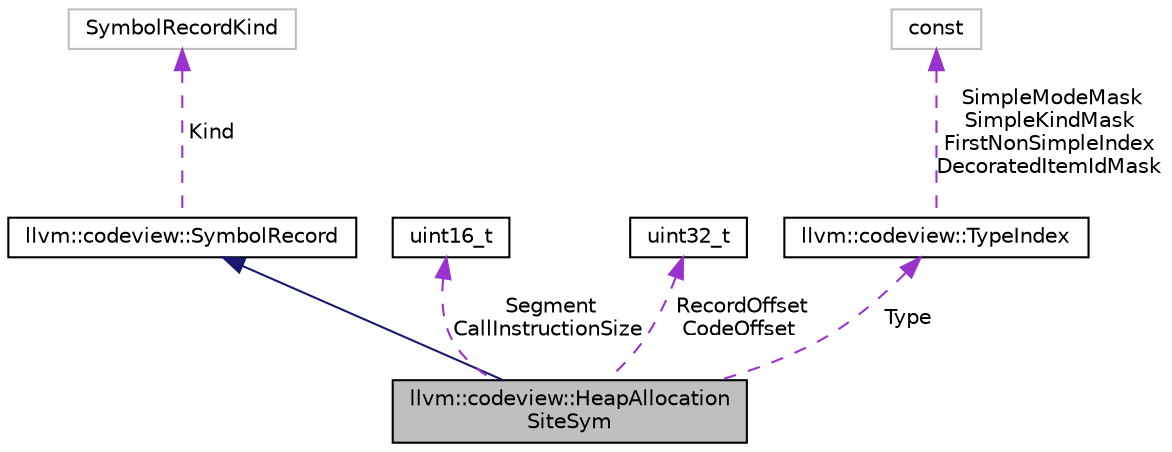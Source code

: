 digraph "llvm::codeview::HeapAllocationSiteSym"
{
 // LATEX_PDF_SIZE
  bgcolor="transparent";
  edge [fontname="Helvetica",fontsize="10",labelfontname="Helvetica",labelfontsize="10"];
  node [fontname="Helvetica",fontsize="10",shape=record];
  Node1 [label="llvm::codeview::HeapAllocation\lSiteSym",height=0.2,width=0.4,color="black", fillcolor="grey75", style="filled", fontcolor="black",tooltip=" "];
  Node2 -> Node1 [dir="back",color="midnightblue",fontsize="10",style="solid",fontname="Helvetica"];
  Node2 [label="llvm::codeview::SymbolRecord",height=0.2,width=0.4,color="black",URL="$classllvm_1_1codeview_1_1SymbolRecord.html",tooltip=" "];
  Node3 -> Node2 [dir="back",color="darkorchid3",fontsize="10",style="dashed",label=" Kind" ,fontname="Helvetica"];
  Node3 [label="SymbolRecordKind",height=0.2,width=0.4,color="grey75",tooltip=" "];
  Node4 -> Node1 [dir="back",color="darkorchid3",fontsize="10",style="dashed",label=" Segment\nCallInstructionSize" ,fontname="Helvetica"];
  Node4 [label="uint16_t",height=0.2,width=0.4,color="black",URL="$classuint16__t.html",tooltip=" "];
  Node5 -> Node1 [dir="back",color="darkorchid3",fontsize="10",style="dashed",label=" RecordOffset\nCodeOffset" ,fontname="Helvetica"];
  Node5 [label="uint32_t",height=0.2,width=0.4,color="black",URL="$classuint32__t.html",tooltip=" "];
  Node6 -> Node1 [dir="back",color="darkorchid3",fontsize="10",style="dashed",label=" Type" ,fontname="Helvetica"];
  Node6 [label="llvm::codeview::TypeIndex",height=0.2,width=0.4,color="black",URL="$classllvm_1_1codeview_1_1TypeIndex.html",tooltip="A 32-bit type reference."];
  Node7 -> Node6 [dir="back",color="darkorchid3",fontsize="10",style="dashed",label=" SimpleModeMask\nSimpleKindMask\nFirstNonSimpleIndex\nDecoratedItemIdMask" ,fontname="Helvetica"];
  Node7 [label="const",height=0.2,width=0.4,color="grey75",tooltip=" "];
}
